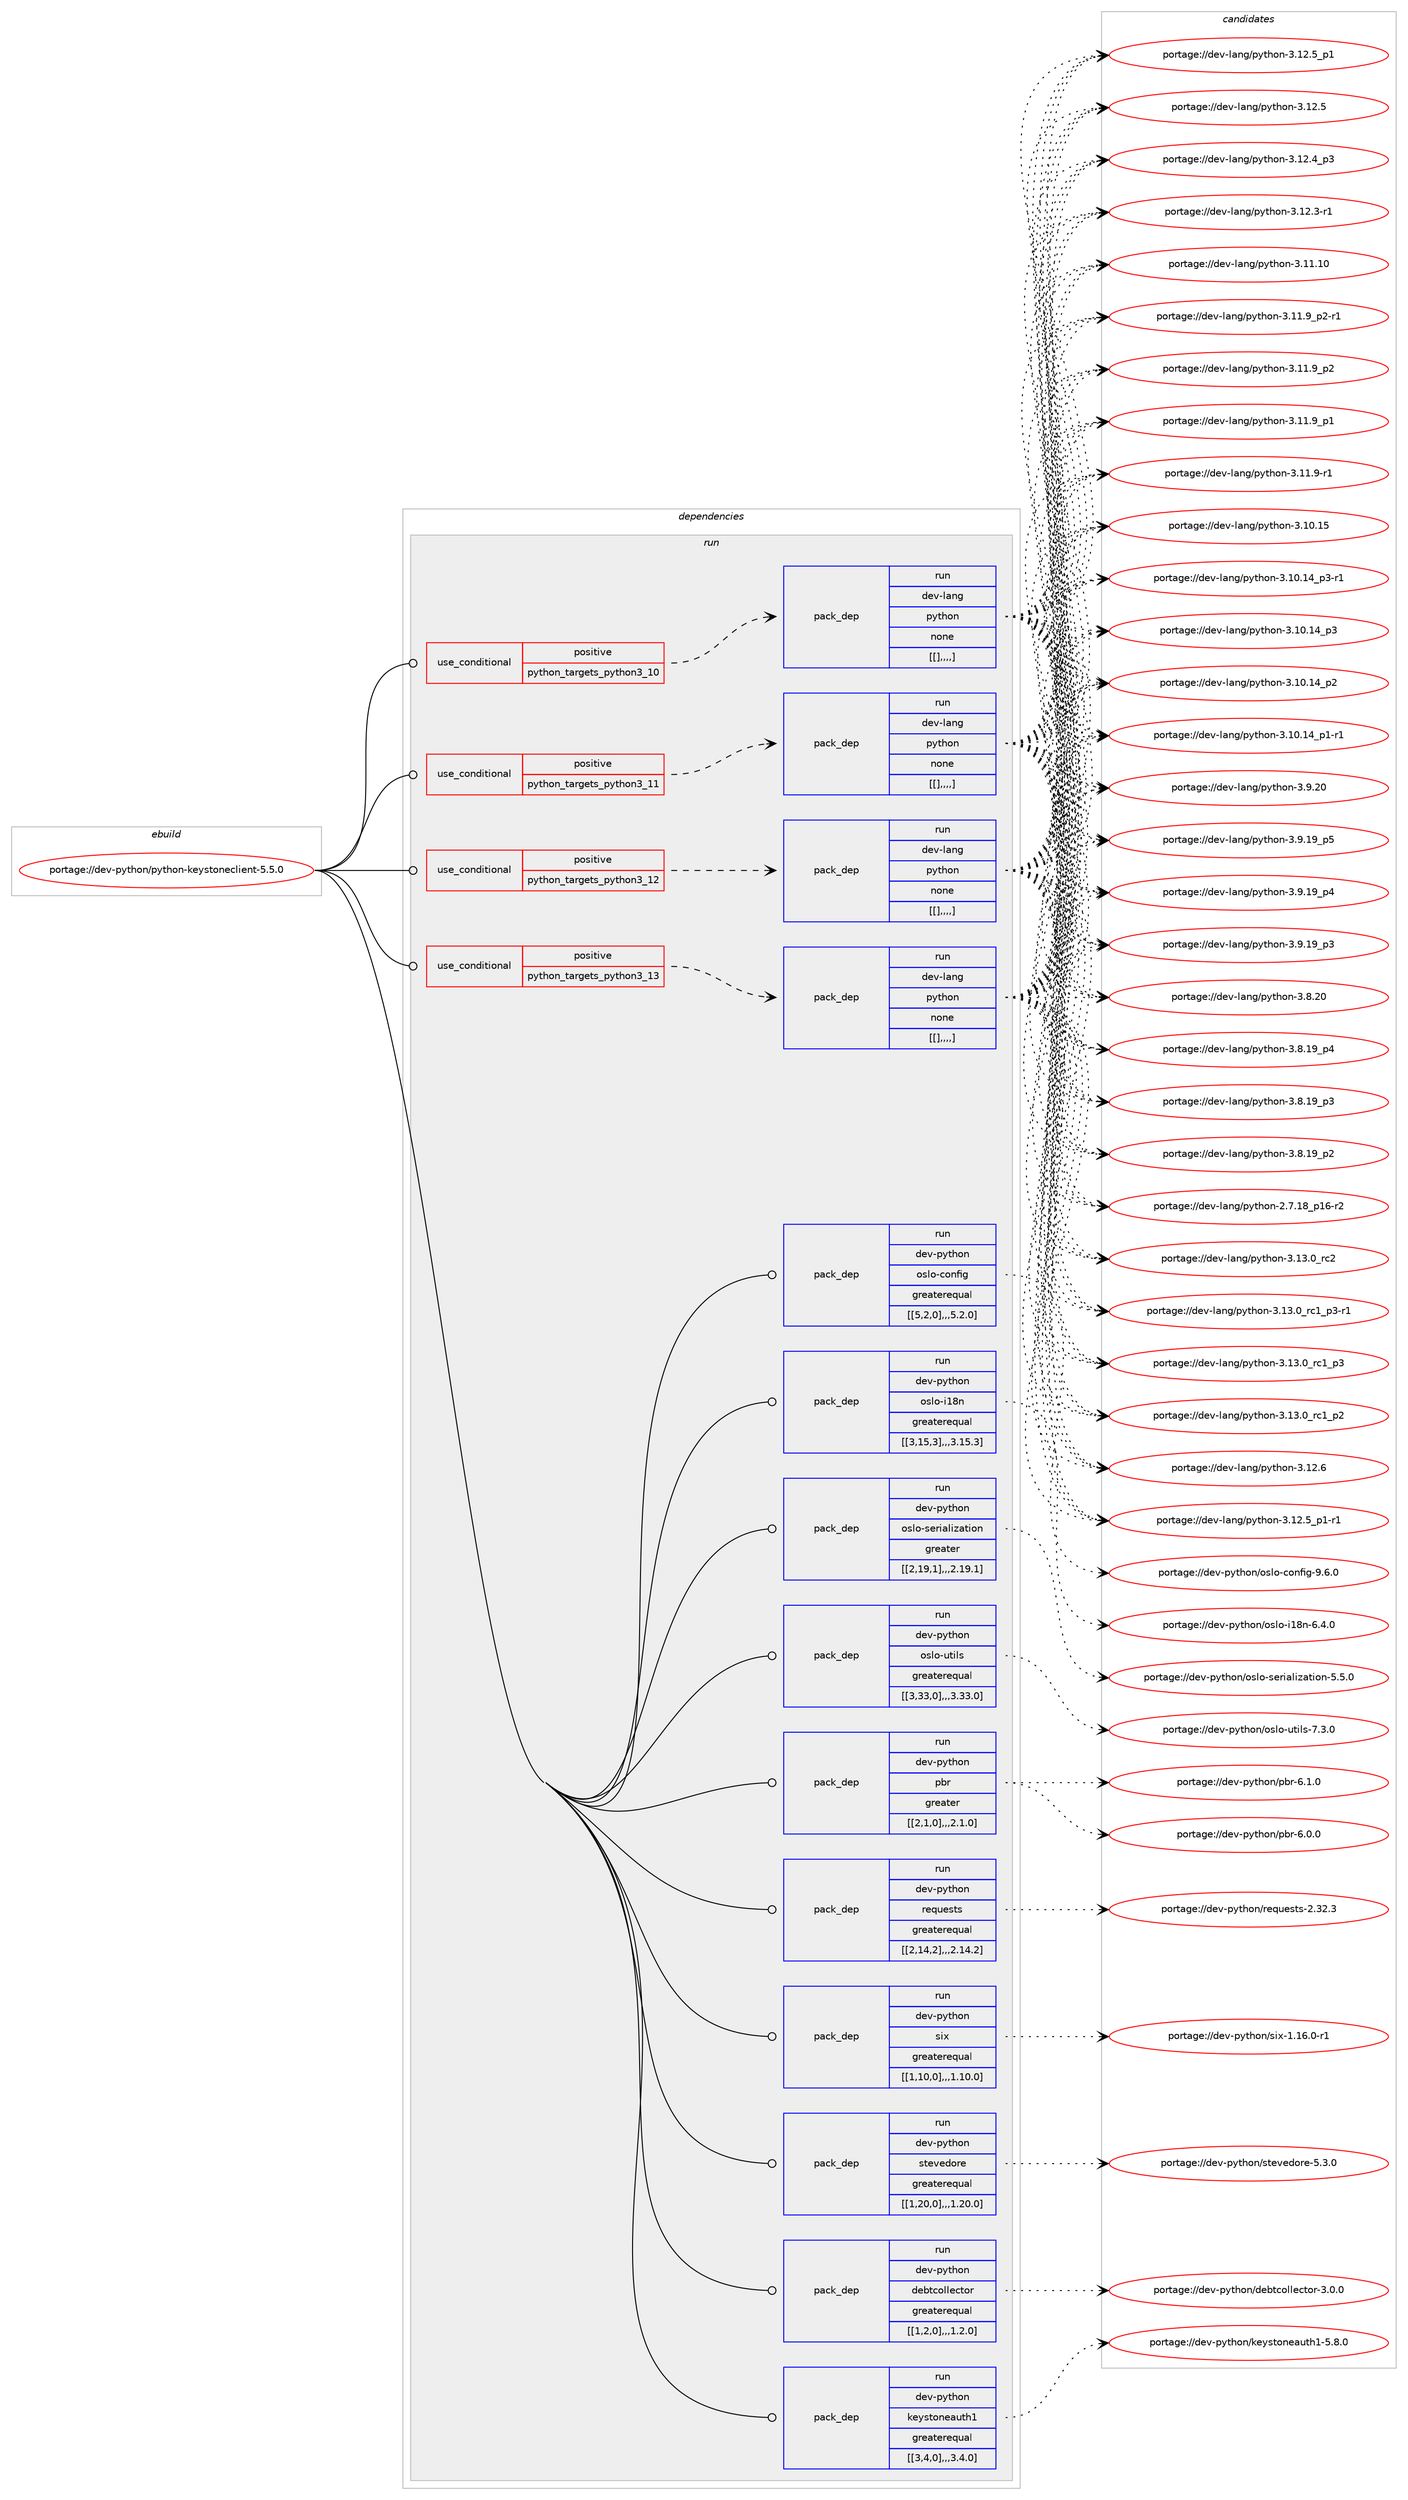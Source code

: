 digraph prolog {

# *************
# Graph options
# *************

newrank=true;
concentrate=true;
compound=true;
graph [rankdir=LR,fontname=Helvetica,fontsize=10,ranksep=1.5];#, ranksep=2.5, nodesep=0.2];
edge  [arrowhead=vee];
node  [fontname=Helvetica,fontsize=10];

# **********
# The ebuild
# **********

subgraph cluster_leftcol {
color=gray;
label=<<i>ebuild</i>>;
id [label="portage://dev-python/python-keystoneclient-5.5.0", color=red, width=4, href="../dev-python/python-keystoneclient-5.5.0.svg"];
}

# ****************
# The dependencies
# ****************

subgraph cluster_midcol {
color=gray;
label=<<i>dependencies</i>>;
subgraph cluster_compile {
fillcolor="#eeeeee";
style=filled;
label=<<i>compile</i>>;
}
subgraph cluster_compileandrun {
fillcolor="#eeeeee";
style=filled;
label=<<i>compile and run</i>>;
}
subgraph cluster_run {
fillcolor="#eeeeee";
style=filled;
label=<<i>run</i>>;
subgraph cond39201 {
dependency161919 [label=<<TABLE BORDER="0" CELLBORDER="1" CELLSPACING="0" CELLPADDING="4"><TR><TD ROWSPAN="3" CELLPADDING="10">use_conditional</TD></TR><TR><TD>positive</TD></TR><TR><TD>python_targets_python3_10</TD></TR></TABLE>>, shape=none, color=red];
subgraph pack121461 {
dependency161920 [label=<<TABLE BORDER="0" CELLBORDER="1" CELLSPACING="0" CELLPADDING="4" WIDTH="220"><TR><TD ROWSPAN="6" CELLPADDING="30">pack_dep</TD></TR><TR><TD WIDTH="110">run</TD></TR><TR><TD>dev-lang</TD></TR><TR><TD>python</TD></TR><TR><TD>none</TD></TR><TR><TD>[[],,,,]</TD></TR></TABLE>>, shape=none, color=blue];
}
dependency161919:e -> dependency161920:w [weight=20,style="dashed",arrowhead="vee"];
}
id:e -> dependency161919:w [weight=20,style="solid",arrowhead="odot"];
subgraph cond39202 {
dependency161921 [label=<<TABLE BORDER="0" CELLBORDER="1" CELLSPACING="0" CELLPADDING="4"><TR><TD ROWSPAN="3" CELLPADDING="10">use_conditional</TD></TR><TR><TD>positive</TD></TR><TR><TD>python_targets_python3_11</TD></TR></TABLE>>, shape=none, color=red];
subgraph pack121462 {
dependency161922 [label=<<TABLE BORDER="0" CELLBORDER="1" CELLSPACING="0" CELLPADDING="4" WIDTH="220"><TR><TD ROWSPAN="6" CELLPADDING="30">pack_dep</TD></TR><TR><TD WIDTH="110">run</TD></TR><TR><TD>dev-lang</TD></TR><TR><TD>python</TD></TR><TR><TD>none</TD></TR><TR><TD>[[],,,,]</TD></TR></TABLE>>, shape=none, color=blue];
}
dependency161921:e -> dependency161922:w [weight=20,style="dashed",arrowhead="vee"];
}
id:e -> dependency161921:w [weight=20,style="solid",arrowhead="odot"];
subgraph cond39203 {
dependency161923 [label=<<TABLE BORDER="0" CELLBORDER="1" CELLSPACING="0" CELLPADDING="4"><TR><TD ROWSPAN="3" CELLPADDING="10">use_conditional</TD></TR><TR><TD>positive</TD></TR><TR><TD>python_targets_python3_12</TD></TR></TABLE>>, shape=none, color=red];
subgraph pack121463 {
dependency161924 [label=<<TABLE BORDER="0" CELLBORDER="1" CELLSPACING="0" CELLPADDING="4" WIDTH="220"><TR><TD ROWSPAN="6" CELLPADDING="30">pack_dep</TD></TR><TR><TD WIDTH="110">run</TD></TR><TR><TD>dev-lang</TD></TR><TR><TD>python</TD></TR><TR><TD>none</TD></TR><TR><TD>[[],,,,]</TD></TR></TABLE>>, shape=none, color=blue];
}
dependency161923:e -> dependency161924:w [weight=20,style="dashed",arrowhead="vee"];
}
id:e -> dependency161923:w [weight=20,style="solid",arrowhead="odot"];
subgraph cond39204 {
dependency161925 [label=<<TABLE BORDER="0" CELLBORDER="1" CELLSPACING="0" CELLPADDING="4"><TR><TD ROWSPAN="3" CELLPADDING="10">use_conditional</TD></TR><TR><TD>positive</TD></TR><TR><TD>python_targets_python3_13</TD></TR></TABLE>>, shape=none, color=red];
subgraph pack121464 {
dependency161926 [label=<<TABLE BORDER="0" CELLBORDER="1" CELLSPACING="0" CELLPADDING="4" WIDTH="220"><TR><TD ROWSPAN="6" CELLPADDING="30">pack_dep</TD></TR><TR><TD WIDTH="110">run</TD></TR><TR><TD>dev-lang</TD></TR><TR><TD>python</TD></TR><TR><TD>none</TD></TR><TR><TD>[[],,,,]</TD></TR></TABLE>>, shape=none, color=blue];
}
dependency161925:e -> dependency161926:w [weight=20,style="dashed",arrowhead="vee"];
}
id:e -> dependency161925:w [weight=20,style="solid",arrowhead="odot"];
subgraph pack121465 {
dependency161927 [label=<<TABLE BORDER="0" CELLBORDER="1" CELLSPACING="0" CELLPADDING="4" WIDTH="220"><TR><TD ROWSPAN="6" CELLPADDING="30">pack_dep</TD></TR><TR><TD WIDTH="110">run</TD></TR><TR><TD>dev-python</TD></TR><TR><TD>debtcollector</TD></TR><TR><TD>greaterequal</TD></TR><TR><TD>[[1,2,0],,,1.2.0]</TD></TR></TABLE>>, shape=none, color=blue];
}
id:e -> dependency161927:w [weight=20,style="solid",arrowhead="odot"];
subgraph pack121466 {
dependency161928 [label=<<TABLE BORDER="0" CELLBORDER="1" CELLSPACING="0" CELLPADDING="4" WIDTH="220"><TR><TD ROWSPAN="6" CELLPADDING="30">pack_dep</TD></TR><TR><TD WIDTH="110">run</TD></TR><TR><TD>dev-python</TD></TR><TR><TD>keystoneauth1</TD></TR><TR><TD>greaterequal</TD></TR><TR><TD>[[3,4,0],,,3.4.0]</TD></TR></TABLE>>, shape=none, color=blue];
}
id:e -> dependency161928:w [weight=20,style="solid",arrowhead="odot"];
subgraph pack121467 {
dependency161929 [label=<<TABLE BORDER="0" CELLBORDER="1" CELLSPACING="0" CELLPADDING="4" WIDTH="220"><TR><TD ROWSPAN="6" CELLPADDING="30">pack_dep</TD></TR><TR><TD WIDTH="110">run</TD></TR><TR><TD>dev-python</TD></TR><TR><TD>oslo-config</TD></TR><TR><TD>greaterequal</TD></TR><TR><TD>[[5,2,0],,,5.2.0]</TD></TR></TABLE>>, shape=none, color=blue];
}
id:e -> dependency161929:w [weight=20,style="solid",arrowhead="odot"];
subgraph pack121468 {
dependency161930 [label=<<TABLE BORDER="0" CELLBORDER="1" CELLSPACING="0" CELLPADDING="4" WIDTH="220"><TR><TD ROWSPAN="6" CELLPADDING="30">pack_dep</TD></TR><TR><TD WIDTH="110">run</TD></TR><TR><TD>dev-python</TD></TR><TR><TD>oslo-i18n</TD></TR><TR><TD>greaterequal</TD></TR><TR><TD>[[3,15,3],,,3.15.3]</TD></TR></TABLE>>, shape=none, color=blue];
}
id:e -> dependency161930:w [weight=20,style="solid",arrowhead="odot"];
subgraph pack121469 {
dependency161931 [label=<<TABLE BORDER="0" CELLBORDER="1" CELLSPACING="0" CELLPADDING="4" WIDTH="220"><TR><TD ROWSPAN="6" CELLPADDING="30">pack_dep</TD></TR><TR><TD WIDTH="110">run</TD></TR><TR><TD>dev-python</TD></TR><TR><TD>oslo-serialization</TD></TR><TR><TD>greater</TD></TR><TR><TD>[[2,19,1],,,2.19.1]</TD></TR></TABLE>>, shape=none, color=blue];
}
id:e -> dependency161931:w [weight=20,style="solid",arrowhead="odot"];
subgraph pack121470 {
dependency161932 [label=<<TABLE BORDER="0" CELLBORDER="1" CELLSPACING="0" CELLPADDING="4" WIDTH="220"><TR><TD ROWSPAN="6" CELLPADDING="30">pack_dep</TD></TR><TR><TD WIDTH="110">run</TD></TR><TR><TD>dev-python</TD></TR><TR><TD>oslo-utils</TD></TR><TR><TD>greaterequal</TD></TR><TR><TD>[[3,33,0],,,3.33.0]</TD></TR></TABLE>>, shape=none, color=blue];
}
id:e -> dependency161932:w [weight=20,style="solid",arrowhead="odot"];
subgraph pack121471 {
dependency161933 [label=<<TABLE BORDER="0" CELLBORDER="1" CELLSPACING="0" CELLPADDING="4" WIDTH="220"><TR><TD ROWSPAN="6" CELLPADDING="30">pack_dep</TD></TR><TR><TD WIDTH="110">run</TD></TR><TR><TD>dev-python</TD></TR><TR><TD>pbr</TD></TR><TR><TD>greater</TD></TR><TR><TD>[[2,1,0],,,2.1.0]</TD></TR></TABLE>>, shape=none, color=blue];
}
id:e -> dependency161933:w [weight=20,style="solid",arrowhead="odot"];
subgraph pack121472 {
dependency161934 [label=<<TABLE BORDER="0" CELLBORDER="1" CELLSPACING="0" CELLPADDING="4" WIDTH="220"><TR><TD ROWSPAN="6" CELLPADDING="30">pack_dep</TD></TR><TR><TD WIDTH="110">run</TD></TR><TR><TD>dev-python</TD></TR><TR><TD>requests</TD></TR><TR><TD>greaterequal</TD></TR><TR><TD>[[2,14,2],,,2.14.2]</TD></TR></TABLE>>, shape=none, color=blue];
}
id:e -> dependency161934:w [weight=20,style="solid",arrowhead="odot"];
subgraph pack121473 {
dependency161935 [label=<<TABLE BORDER="0" CELLBORDER="1" CELLSPACING="0" CELLPADDING="4" WIDTH="220"><TR><TD ROWSPAN="6" CELLPADDING="30">pack_dep</TD></TR><TR><TD WIDTH="110">run</TD></TR><TR><TD>dev-python</TD></TR><TR><TD>six</TD></TR><TR><TD>greaterequal</TD></TR><TR><TD>[[1,10,0],,,1.10.0]</TD></TR></TABLE>>, shape=none, color=blue];
}
id:e -> dependency161935:w [weight=20,style="solid",arrowhead="odot"];
subgraph pack121474 {
dependency161936 [label=<<TABLE BORDER="0" CELLBORDER="1" CELLSPACING="0" CELLPADDING="4" WIDTH="220"><TR><TD ROWSPAN="6" CELLPADDING="30">pack_dep</TD></TR><TR><TD WIDTH="110">run</TD></TR><TR><TD>dev-python</TD></TR><TR><TD>stevedore</TD></TR><TR><TD>greaterequal</TD></TR><TR><TD>[[1,20,0],,,1.20.0]</TD></TR></TABLE>>, shape=none, color=blue];
}
id:e -> dependency161936:w [weight=20,style="solid",arrowhead="odot"];
}
}

# **************
# The candidates
# **************

subgraph cluster_choices {
rank=same;
color=gray;
label=<<i>candidates</i>>;

subgraph choice121461 {
color=black;
nodesep=1;
choice10010111845108971101034711212111610411111045514649514648951149950 [label="portage://dev-lang/python-3.13.0_rc2", color=red, width=4,href="../dev-lang/python-3.13.0_rc2.svg"];
choice1001011184510897110103471121211161041111104551464951464895114994995112514511449 [label="portage://dev-lang/python-3.13.0_rc1_p3-r1", color=red, width=4,href="../dev-lang/python-3.13.0_rc1_p3-r1.svg"];
choice100101118451089711010347112121116104111110455146495146489511499499511251 [label="portage://dev-lang/python-3.13.0_rc1_p3", color=red, width=4,href="../dev-lang/python-3.13.0_rc1_p3.svg"];
choice100101118451089711010347112121116104111110455146495146489511499499511250 [label="portage://dev-lang/python-3.13.0_rc1_p2", color=red, width=4,href="../dev-lang/python-3.13.0_rc1_p2.svg"];
choice10010111845108971101034711212111610411111045514649504654 [label="portage://dev-lang/python-3.12.6", color=red, width=4,href="../dev-lang/python-3.12.6.svg"];
choice1001011184510897110103471121211161041111104551464950465395112494511449 [label="portage://dev-lang/python-3.12.5_p1-r1", color=red, width=4,href="../dev-lang/python-3.12.5_p1-r1.svg"];
choice100101118451089711010347112121116104111110455146495046539511249 [label="portage://dev-lang/python-3.12.5_p1", color=red, width=4,href="../dev-lang/python-3.12.5_p1.svg"];
choice10010111845108971101034711212111610411111045514649504653 [label="portage://dev-lang/python-3.12.5", color=red, width=4,href="../dev-lang/python-3.12.5.svg"];
choice100101118451089711010347112121116104111110455146495046529511251 [label="portage://dev-lang/python-3.12.4_p3", color=red, width=4,href="../dev-lang/python-3.12.4_p3.svg"];
choice100101118451089711010347112121116104111110455146495046514511449 [label="portage://dev-lang/python-3.12.3-r1", color=red, width=4,href="../dev-lang/python-3.12.3-r1.svg"];
choice1001011184510897110103471121211161041111104551464949464948 [label="portage://dev-lang/python-3.11.10", color=red, width=4,href="../dev-lang/python-3.11.10.svg"];
choice1001011184510897110103471121211161041111104551464949465795112504511449 [label="portage://dev-lang/python-3.11.9_p2-r1", color=red, width=4,href="../dev-lang/python-3.11.9_p2-r1.svg"];
choice100101118451089711010347112121116104111110455146494946579511250 [label="portage://dev-lang/python-3.11.9_p2", color=red, width=4,href="../dev-lang/python-3.11.9_p2.svg"];
choice100101118451089711010347112121116104111110455146494946579511249 [label="portage://dev-lang/python-3.11.9_p1", color=red, width=4,href="../dev-lang/python-3.11.9_p1.svg"];
choice100101118451089711010347112121116104111110455146494946574511449 [label="portage://dev-lang/python-3.11.9-r1", color=red, width=4,href="../dev-lang/python-3.11.9-r1.svg"];
choice1001011184510897110103471121211161041111104551464948464953 [label="portage://dev-lang/python-3.10.15", color=red, width=4,href="../dev-lang/python-3.10.15.svg"];
choice100101118451089711010347112121116104111110455146494846495295112514511449 [label="portage://dev-lang/python-3.10.14_p3-r1", color=red, width=4,href="../dev-lang/python-3.10.14_p3-r1.svg"];
choice10010111845108971101034711212111610411111045514649484649529511251 [label="portage://dev-lang/python-3.10.14_p3", color=red, width=4,href="../dev-lang/python-3.10.14_p3.svg"];
choice10010111845108971101034711212111610411111045514649484649529511250 [label="portage://dev-lang/python-3.10.14_p2", color=red, width=4,href="../dev-lang/python-3.10.14_p2.svg"];
choice100101118451089711010347112121116104111110455146494846495295112494511449 [label="portage://dev-lang/python-3.10.14_p1-r1", color=red, width=4,href="../dev-lang/python-3.10.14_p1-r1.svg"];
choice10010111845108971101034711212111610411111045514657465048 [label="portage://dev-lang/python-3.9.20", color=red, width=4,href="../dev-lang/python-3.9.20.svg"];
choice100101118451089711010347112121116104111110455146574649579511253 [label="portage://dev-lang/python-3.9.19_p5", color=red, width=4,href="../dev-lang/python-3.9.19_p5.svg"];
choice100101118451089711010347112121116104111110455146574649579511252 [label="portage://dev-lang/python-3.9.19_p4", color=red, width=4,href="../dev-lang/python-3.9.19_p4.svg"];
choice100101118451089711010347112121116104111110455146574649579511251 [label="portage://dev-lang/python-3.9.19_p3", color=red, width=4,href="../dev-lang/python-3.9.19_p3.svg"];
choice10010111845108971101034711212111610411111045514656465048 [label="portage://dev-lang/python-3.8.20", color=red, width=4,href="../dev-lang/python-3.8.20.svg"];
choice100101118451089711010347112121116104111110455146564649579511252 [label="portage://dev-lang/python-3.8.19_p4", color=red, width=4,href="../dev-lang/python-3.8.19_p4.svg"];
choice100101118451089711010347112121116104111110455146564649579511251 [label="portage://dev-lang/python-3.8.19_p3", color=red, width=4,href="../dev-lang/python-3.8.19_p3.svg"];
choice100101118451089711010347112121116104111110455146564649579511250 [label="portage://dev-lang/python-3.8.19_p2", color=red, width=4,href="../dev-lang/python-3.8.19_p2.svg"];
choice100101118451089711010347112121116104111110455046554649569511249544511450 [label="portage://dev-lang/python-2.7.18_p16-r2", color=red, width=4,href="../dev-lang/python-2.7.18_p16-r2.svg"];
dependency161920:e -> choice10010111845108971101034711212111610411111045514649514648951149950:w [style=dotted,weight="100"];
dependency161920:e -> choice1001011184510897110103471121211161041111104551464951464895114994995112514511449:w [style=dotted,weight="100"];
dependency161920:e -> choice100101118451089711010347112121116104111110455146495146489511499499511251:w [style=dotted,weight="100"];
dependency161920:e -> choice100101118451089711010347112121116104111110455146495146489511499499511250:w [style=dotted,weight="100"];
dependency161920:e -> choice10010111845108971101034711212111610411111045514649504654:w [style=dotted,weight="100"];
dependency161920:e -> choice1001011184510897110103471121211161041111104551464950465395112494511449:w [style=dotted,weight="100"];
dependency161920:e -> choice100101118451089711010347112121116104111110455146495046539511249:w [style=dotted,weight="100"];
dependency161920:e -> choice10010111845108971101034711212111610411111045514649504653:w [style=dotted,weight="100"];
dependency161920:e -> choice100101118451089711010347112121116104111110455146495046529511251:w [style=dotted,weight="100"];
dependency161920:e -> choice100101118451089711010347112121116104111110455146495046514511449:w [style=dotted,weight="100"];
dependency161920:e -> choice1001011184510897110103471121211161041111104551464949464948:w [style=dotted,weight="100"];
dependency161920:e -> choice1001011184510897110103471121211161041111104551464949465795112504511449:w [style=dotted,weight="100"];
dependency161920:e -> choice100101118451089711010347112121116104111110455146494946579511250:w [style=dotted,weight="100"];
dependency161920:e -> choice100101118451089711010347112121116104111110455146494946579511249:w [style=dotted,weight="100"];
dependency161920:e -> choice100101118451089711010347112121116104111110455146494946574511449:w [style=dotted,weight="100"];
dependency161920:e -> choice1001011184510897110103471121211161041111104551464948464953:w [style=dotted,weight="100"];
dependency161920:e -> choice100101118451089711010347112121116104111110455146494846495295112514511449:w [style=dotted,weight="100"];
dependency161920:e -> choice10010111845108971101034711212111610411111045514649484649529511251:w [style=dotted,weight="100"];
dependency161920:e -> choice10010111845108971101034711212111610411111045514649484649529511250:w [style=dotted,weight="100"];
dependency161920:e -> choice100101118451089711010347112121116104111110455146494846495295112494511449:w [style=dotted,weight="100"];
dependency161920:e -> choice10010111845108971101034711212111610411111045514657465048:w [style=dotted,weight="100"];
dependency161920:e -> choice100101118451089711010347112121116104111110455146574649579511253:w [style=dotted,weight="100"];
dependency161920:e -> choice100101118451089711010347112121116104111110455146574649579511252:w [style=dotted,weight="100"];
dependency161920:e -> choice100101118451089711010347112121116104111110455146574649579511251:w [style=dotted,weight="100"];
dependency161920:e -> choice10010111845108971101034711212111610411111045514656465048:w [style=dotted,weight="100"];
dependency161920:e -> choice100101118451089711010347112121116104111110455146564649579511252:w [style=dotted,weight="100"];
dependency161920:e -> choice100101118451089711010347112121116104111110455146564649579511251:w [style=dotted,weight="100"];
dependency161920:e -> choice100101118451089711010347112121116104111110455146564649579511250:w [style=dotted,weight="100"];
dependency161920:e -> choice100101118451089711010347112121116104111110455046554649569511249544511450:w [style=dotted,weight="100"];
}
subgraph choice121462 {
color=black;
nodesep=1;
choice10010111845108971101034711212111610411111045514649514648951149950 [label="portage://dev-lang/python-3.13.0_rc2", color=red, width=4,href="../dev-lang/python-3.13.0_rc2.svg"];
choice1001011184510897110103471121211161041111104551464951464895114994995112514511449 [label="portage://dev-lang/python-3.13.0_rc1_p3-r1", color=red, width=4,href="../dev-lang/python-3.13.0_rc1_p3-r1.svg"];
choice100101118451089711010347112121116104111110455146495146489511499499511251 [label="portage://dev-lang/python-3.13.0_rc1_p3", color=red, width=4,href="../dev-lang/python-3.13.0_rc1_p3.svg"];
choice100101118451089711010347112121116104111110455146495146489511499499511250 [label="portage://dev-lang/python-3.13.0_rc1_p2", color=red, width=4,href="../dev-lang/python-3.13.0_rc1_p2.svg"];
choice10010111845108971101034711212111610411111045514649504654 [label="portage://dev-lang/python-3.12.6", color=red, width=4,href="../dev-lang/python-3.12.6.svg"];
choice1001011184510897110103471121211161041111104551464950465395112494511449 [label="portage://dev-lang/python-3.12.5_p1-r1", color=red, width=4,href="../dev-lang/python-3.12.5_p1-r1.svg"];
choice100101118451089711010347112121116104111110455146495046539511249 [label="portage://dev-lang/python-3.12.5_p1", color=red, width=4,href="../dev-lang/python-3.12.5_p1.svg"];
choice10010111845108971101034711212111610411111045514649504653 [label="portage://dev-lang/python-3.12.5", color=red, width=4,href="../dev-lang/python-3.12.5.svg"];
choice100101118451089711010347112121116104111110455146495046529511251 [label="portage://dev-lang/python-3.12.4_p3", color=red, width=4,href="../dev-lang/python-3.12.4_p3.svg"];
choice100101118451089711010347112121116104111110455146495046514511449 [label="portage://dev-lang/python-3.12.3-r1", color=red, width=4,href="../dev-lang/python-3.12.3-r1.svg"];
choice1001011184510897110103471121211161041111104551464949464948 [label="portage://dev-lang/python-3.11.10", color=red, width=4,href="../dev-lang/python-3.11.10.svg"];
choice1001011184510897110103471121211161041111104551464949465795112504511449 [label="portage://dev-lang/python-3.11.9_p2-r1", color=red, width=4,href="../dev-lang/python-3.11.9_p2-r1.svg"];
choice100101118451089711010347112121116104111110455146494946579511250 [label="portage://dev-lang/python-3.11.9_p2", color=red, width=4,href="../dev-lang/python-3.11.9_p2.svg"];
choice100101118451089711010347112121116104111110455146494946579511249 [label="portage://dev-lang/python-3.11.9_p1", color=red, width=4,href="../dev-lang/python-3.11.9_p1.svg"];
choice100101118451089711010347112121116104111110455146494946574511449 [label="portage://dev-lang/python-3.11.9-r1", color=red, width=4,href="../dev-lang/python-3.11.9-r1.svg"];
choice1001011184510897110103471121211161041111104551464948464953 [label="portage://dev-lang/python-3.10.15", color=red, width=4,href="../dev-lang/python-3.10.15.svg"];
choice100101118451089711010347112121116104111110455146494846495295112514511449 [label="portage://dev-lang/python-3.10.14_p3-r1", color=red, width=4,href="../dev-lang/python-3.10.14_p3-r1.svg"];
choice10010111845108971101034711212111610411111045514649484649529511251 [label="portage://dev-lang/python-3.10.14_p3", color=red, width=4,href="../dev-lang/python-3.10.14_p3.svg"];
choice10010111845108971101034711212111610411111045514649484649529511250 [label="portage://dev-lang/python-3.10.14_p2", color=red, width=4,href="../dev-lang/python-3.10.14_p2.svg"];
choice100101118451089711010347112121116104111110455146494846495295112494511449 [label="portage://dev-lang/python-3.10.14_p1-r1", color=red, width=4,href="../dev-lang/python-3.10.14_p1-r1.svg"];
choice10010111845108971101034711212111610411111045514657465048 [label="portage://dev-lang/python-3.9.20", color=red, width=4,href="../dev-lang/python-3.9.20.svg"];
choice100101118451089711010347112121116104111110455146574649579511253 [label="portage://dev-lang/python-3.9.19_p5", color=red, width=4,href="../dev-lang/python-3.9.19_p5.svg"];
choice100101118451089711010347112121116104111110455146574649579511252 [label="portage://dev-lang/python-3.9.19_p4", color=red, width=4,href="../dev-lang/python-3.9.19_p4.svg"];
choice100101118451089711010347112121116104111110455146574649579511251 [label="portage://dev-lang/python-3.9.19_p3", color=red, width=4,href="../dev-lang/python-3.9.19_p3.svg"];
choice10010111845108971101034711212111610411111045514656465048 [label="portage://dev-lang/python-3.8.20", color=red, width=4,href="../dev-lang/python-3.8.20.svg"];
choice100101118451089711010347112121116104111110455146564649579511252 [label="portage://dev-lang/python-3.8.19_p4", color=red, width=4,href="../dev-lang/python-3.8.19_p4.svg"];
choice100101118451089711010347112121116104111110455146564649579511251 [label="portage://dev-lang/python-3.8.19_p3", color=red, width=4,href="../dev-lang/python-3.8.19_p3.svg"];
choice100101118451089711010347112121116104111110455146564649579511250 [label="portage://dev-lang/python-3.8.19_p2", color=red, width=4,href="../dev-lang/python-3.8.19_p2.svg"];
choice100101118451089711010347112121116104111110455046554649569511249544511450 [label="portage://dev-lang/python-2.7.18_p16-r2", color=red, width=4,href="../dev-lang/python-2.7.18_p16-r2.svg"];
dependency161922:e -> choice10010111845108971101034711212111610411111045514649514648951149950:w [style=dotted,weight="100"];
dependency161922:e -> choice1001011184510897110103471121211161041111104551464951464895114994995112514511449:w [style=dotted,weight="100"];
dependency161922:e -> choice100101118451089711010347112121116104111110455146495146489511499499511251:w [style=dotted,weight="100"];
dependency161922:e -> choice100101118451089711010347112121116104111110455146495146489511499499511250:w [style=dotted,weight="100"];
dependency161922:e -> choice10010111845108971101034711212111610411111045514649504654:w [style=dotted,weight="100"];
dependency161922:e -> choice1001011184510897110103471121211161041111104551464950465395112494511449:w [style=dotted,weight="100"];
dependency161922:e -> choice100101118451089711010347112121116104111110455146495046539511249:w [style=dotted,weight="100"];
dependency161922:e -> choice10010111845108971101034711212111610411111045514649504653:w [style=dotted,weight="100"];
dependency161922:e -> choice100101118451089711010347112121116104111110455146495046529511251:w [style=dotted,weight="100"];
dependency161922:e -> choice100101118451089711010347112121116104111110455146495046514511449:w [style=dotted,weight="100"];
dependency161922:e -> choice1001011184510897110103471121211161041111104551464949464948:w [style=dotted,weight="100"];
dependency161922:e -> choice1001011184510897110103471121211161041111104551464949465795112504511449:w [style=dotted,weight="100"];
dependency161922:e -> choice100101118451089711010347112121116104111110455146494946579511250:w [style=dotted,weight="100"];
dependency161922:e -> choice100101118451089711010347112121116104111110455146494946579511249:w [style=dotted,weight="100"];
dependency161922:e -> choice100101118451089711010347112121116104111110455146494946574511449:w [style=dotted,weight="100"];
dependency161922:e -> choice1001011184510897110103471121211161041111104551464948464953:w [style=dotted,weight="100"];
dependency161922:e -> choice100101118451089711010347112121116104111110455146494846495295112514511449:w [style=dotted,weight="100"];
dependency161922:e -> choice10010111845108971101034711212111610411111045514649484649529511251:w [style=dotted,weight="100"];
dependency161922:e -> choice10010111845108971101034711212111610411111045514649484649529511250:w [style=dotted,weight="100"];
dependency161922:e -> choice100101118451089711010347112121116104111110455146494846495295112494511449:w [style=dotted,weight="100"];
dependency161922:e -> choice10010111845108971101034711212111610411111045514657465048:w [style=dotted,weight="100"];
dependency161922:e -> choice100101118451089711010347112121116104111110455146574649579511253:w [style=dotted,weight="100"];
dependency161922:e -> choice100101118451089711010347112121116104111110455146574649579511252:w [style=dotted,weight="100"];
dependency161922:e -> choice100101118451089711010347112121116104111110455146574649579511251:w [style=dotted,weight="100"];
dependency161922:e -> choice10010111845108971101034711212111610411111045514656465048:w [style=dotted,weight="100"];
dependency161922:e -> choice100101118451089711010347112121116104111110455146564649579511252:w [style=dotted,weight="100"];
dependency161922:e -> choice100101118451089711010347112121116104111110455146564649579511251:w [style=dotted,weight="100"];
dependency161922:e -> choice100101118451089711010347112121116104111110455146564649579511250:w [style=dotted,weight="100"];
dependency161922:e -> choice100101118451089711010347112121116104111110455046554649569511249544511450:w [style=dotted,weight="100"];
}
subgraph choice121463 {
color=black;
nodesep=1;
choice10010111845108971101034711212111610411111045514649514648951149950 [label="portage://dev-lang/python-3.13.0_rc2", color=red, width=4,href="../dev-lang/python-3.13.0_rc2.svg"];
choice1001011184510897110103471121211161041111104551464951464895114994995112514511449 [label="portage://dev-lang/python-3.13.0_rc1_p3-r1", color=red, width=4,href="../dev-lang/python-3.13.0_rc1_p3-r1.svg"];
choice100101118451089711010347112121116104111110455146495146489511499499511251 [label="portage://dev-lang/python-3.13.0_rc1_p3", color=red, width=4,href="../dev-lang/python-3.13.0_rc1_p3.svg"];
choice100101118451089711010347112121116104111110455146495146489511499499511250 [label="portage://dev-lang/python-3.13.0_rc1_p2", color=red, width=4,href="../dev-lang/python-3.13.0_rc1_p2.svg"];
choice10010111845108971101034711212111610411111045514649504654 [label="portage://dev-lang/python-3.12.6", color=red, width=4,href="../dev-lang/python-3.12.6.svg"];
choice1001011184510897110103471121211161041111104551464950465395112494511449 [label="portage://dev-lang/python-3.12.5_p1-r1", color=red, width=4,href="../dev-lang/python-3.12.5_p1-r1.svg"];
choice100101118451089711010347112121116104111110455146495046539511249 [label="portage://dev-lang/python-3.12.5_p1", color=red, width=4,href="../dev-lang/python-3.12.5_p1.svg"];
choice10010111845108971101034711212111610411111045514649504653 [label="portage://dev-lang/python-3.12.5", color=red, width=4,href="../dev-lang/python-3.12.5.svg"];
choice100101118451089711010347112121116104111110455146495046529511251 [label="portage://dev-lang/python-3.12.4_p3", color=red, width=4,href="../dev-lang/python-3.12.4_p3.svg"];
choice100101118451089711010347112121116104111110455146495046514511449 [label="portage://dev-lang/python-3.12.3-r1", color=red, width=4,href="../dev-lang/python-3.12.3-r1.svg"];
choice1001011184510897110103471121211161041111104551464949464948 [label="portage://dev-lang/python-3.11.10", color=red, width=4,href="../dev-lang/python-3.11.10.svg"];
choice1001011184510897110103471121211161041111104551464949465795112504511449 [label="portage://dev-lang/python-3.11.9_p2-r1", color=red, width=4,href="../dev-lang/python-3.11.9_p2-r1.svg"];
choice100101118451089711010347112121116104111110455146494946579511250 [label="portage://dev-lang/python-3.11.9_p2", color=red, width=4,href="../dev-lang/python-3.11.9_p2.svg"];
choice100101118451089711010347112121116104111110455146494946579511249 [label="portage://dev-lang/python-3.11.9_p1", color=red, width=4,href="../dev-lang/python-3.11.9_p1.svg"];
choice100101118451089711010347112121116104111110455146494946574511449 [label="portage://dev-lang/python-3.11.9-r1", color=red, width=4,href="../dev-lang/python-3.11.9-r1.svg"];
choice1001011184510897110103471121211161041111104551464948464953 [label="portage://dev-lang/python-3.10.15", color=red, width=4,href="../dev-lang/python-3.10.15.svg"];
choice100101118451089711010347112121116104111110455146494846495295112514511449 [label="portage://dev-lang/python-3.10.14_p3-r1", color=red, width=4,href="../dev-lang/python-3.10.14_p3-r1.svg"];
choice10010111845108971101034711212111610411111045514649484649529511251 [label="portage://dev-lang/python-3.10.14_p3", color=red, width=4,href="../dev-lang/python-3.10.14_p3.svg"];
choice10010111845108971101034711212111610411111045514649484649529511250 [label="portage://dev-lang/python-3.10.14_p2", color=red, width=4,href="../dev-lang/python-3.10.14_p2.svg"];
choice100101118451089711010347112121116104111110455146494846495295112494511449 [label="portage://dev-lang/python-3.10.14_p1-r1", color=red, width=4,href="../dev-lang/python-3.10.14_p1-r1.svg"];
choice10010111845108971101034711212111610411111045514657465048 [label="portage://dev-lang/python-3.9.20", color=red, width=4,href="../dev-lang/python-3.9.20.svg"];
choice100101118451089711010347112121116104111110455146574649579511253 [label="portage://dev-lang/python-3.9.19_p5", color=red, width=4,href="../dev-lang/python-3.9.19_p5.svg"];
choice100101118451089711010347112121116104111110455146574649579511252 [label="portage://dev-lang/python-3.9.19_p4", color=red, width=4,href="../dev-lang/python-3.9.19_p4.svg"];
choice100101118451089711010347112121116104111110455146574649579511251 [label="portage://dev-lang/python-3.9.19_p3", color=red, width=4,href="../dev-lang/python-3.9.19_p3.svg"];
choice10010111845108971101034711212111610411111045514656465048 [label="portage://dev-lang/python-3.8.20", color=red, width=4,href="../dev-lang/python-3.8.20.svg"];
choice100101118451089711010347112121116104111110455146564649579511252 [label="portage://dev-lang/python-3.8.19_p4", color=red, width=4,href="../dev-lang/python-3.8.19_p4.svg"];
choice100101118451089711010347112121116104111110455146564649579511251 [label="portage://dev-lang/python-3.8.19_p3", color=red, width=4,href="../dev-lang/python-3.8.19_p3.svg"];
choice100101118451089711010347112121116104111110455146564649579511250 [label="portage://dev-lang/python-3.8.19_p2", color=red, width=4,href="../dev-lang/python-3.8.19_p2.svg"];
choice100101118451089711010347112121116104111110455046554649569511249544511450 [label="portage://dev-lang/python-2.7.18_p16-r2", color=red, width=4,href="../dev-lang/python-2.7.18_p16-r2.svg"];
dependency161924:e -> choice10010111845108971101034711212111610411111045514649514648951149950:w [style=dotted,weight="100"];
dependency161924:e -> choice1001011184510897110103471121211161041111104551464951464895114994995112514511449:w [style=dotted,weight="100"];
dependency161924:e -> choice100101118451089711010347112121116104111110455146495146489511499499511251:w [style=dotted,weight="100"];
dependency161924:e -> choice100101118451089711010347112121116104111110455146495146489511499499511250:w [style=dotted,weight="100"];
dependency161924:e -> choice10010111845108971101034711212111610411111045514649504654:w [style=dotted,weight="100"];
dependency161924:e -> choice1001011184510897110103471121211161041111104551464950465395112494511449:w [style=dotted,weight="100"];
dependency161924:e -> choice100101118451089711010347112121116104111110455146495046539511249:w [style=dotted,weight="100"];
dependency161924:e -> choice10010111845108971101034711212111610411111045514649504653:w [style=dotted,weight="100"];
dependency161924:e -> choice100101118451089711010347112121116104111110455146495046529511251:w [style=dotted,weight="100"];
dependency161924:e -> choice100101118451089711010347112121116104111110455146495046514511449:w [style=dotted,weight="100"];
dependency161924:e -> choice1001011184510897110103471121211161041111104551464949464948:w [style=dotted,weight="100"];
dependency161924:e -> choice1001011184510897110103471121211161041111104551464949465795112504511449:w [style=dotted,weight="100"];
dependency161924:e -> choice100101118451089711010347112121116104111110455146494946579511250:w [style=dotted,weight="100"];
dependency161924:e -> choice100101118451089711010347112121116104111110455146494946579511249:w [style=dotted,weight="100"];
dependency161924:e -> choice100101118451089711010347112121116104111110455146494946574511449:w [style=dotted,weight="100"];
dependency161924:e -> choice1001011184510897110103471121211161041111104551464948464953:w [style=dotted,weight="100"];
dependency161924:e -> choice100101118451089711010347112121116104111110455146494846495295112514511449:w [style=dotted,weight="100"];
dependency161924:e -> choice10010111845108971101034711212111610411111045514649484649529511251:w [style=dotted,weight="100"];
dependency161924:e -> choice10010111845108971101034711212111610411111045514649484649529511250:w [style=dotted,weight="100"];
dependency161924:e -> choice100101118451089711010347112121116104111110455146494846495295112494511449:w [style=dotted,weight="100"];
dependency161924:e -> choice10010111845108971101034711212111610411111045514657465048:w [style=dotted,weight="100"];
dependency161924:e -> choice100101118451089711010347112121116104111110455146574649579511253:w [style=dotted,weight="100"];
dependency161924:e -> choice100101118451089711010347112121116104111110455146574649579511252:w [style=dotted,weight="100"];
dependency161924:e -> choice100101118451089711010347112121116104111110455146574649579511251:w [style=dotted,weight="100"];
dependency161924:e -> choice10010111845108971101034711212111610411111045514656465048:w [style=dotted,weight="100"];
dependency161924:e -> choice100101118451089711010347112121116104111110455146564649579511252:w [style=dotted,weight="100"];
dependency161924:e -> choice100101118451089711010347112121116104111110455146564649579511251:w [style=dotted,weight="100"];
dependency161924:e -> choice100101118451089711010347112121116104111110455146564649579511250:w [style=dotted,weight="100"];
dependency161924:e -> choice100101118451089711010347112121116104111110455046554649569511249544511450:w [style=dotted,weight="100"];
}
subgraph choice121464 {
color=black;
nodesep=1;
choice10010111845108971101034711212111610411111045514649514648951149950 [label="portage://dev-lang/python-3.13.0_rc2", color=red, width=4,href="../dev-lang/python-3.13.0_rc2.svg"];
choice1001011184510897110103471121211161041111104551464951464895114994995112514511449 [label="portage://dev-lang/python-3.13.0_rc1_p3-r1", color=red, width=4,href="../dev-lang/python-3.13.0_rc1_p3-r1.svg"];
choice100101118451089711010347112121116104111110455146495146489511499499511251 [label="portage://dev-lang/python-3.13.0_rc1_p3", color=red, width=4,href="../dev-lang/python-3.13.0_rc1_p3.svg"];
choice100101118451089711010347112121116104111110455146495146489511499499511250 [label="portage://dev-lang/python-3.13.0_rc1_p2", color=red, width=4,href="../dev-lang/python-3.13.0_rc1_p2.svg"];
choice10010111845108971101034711212111610411111045514649504654 [label="portage://dev-lang/python-3.12.6", color=red, width=4,href="../dev-lang/python-3.12.6.svg"];
choice1001011184510897110103471121211161041111104551464950465395112494511449 [label="portage://dev-lang/python-3.12.5_p1-r1", color=red, width=4,href="../dev-lang/python-3.12.5_p1-r1.svg"];
choice100101118451089711010347112121116104111110455146495046539511249 [label="portage://dev-lang/python-3.12.5_p1", color=red, width=4,href="../dev-lang/python-3.12.5_p1.svg"];
choice10010111845108971101034711212111610411111045514649504653 [label="portage://dev-lang/python-3.12.5", color=red, width=4,href="../dev-lang/python-3.12.5.svg"];
choice100101118451089711010347112121116104111110455146495046529511251 [label="portage://dev-lang/python-3.12.4_p3", color=red, width=4,href="../dev-lang/python-3.12.4_p3.svg"];
choice100101118451089711010347112121116104111110455146495046514511449 [label="portage://dev-lang/python-3.12.3-r1", color=red, width=4,href="../dev-lang/python-3.12.3-r1.svg"];
choice1001011184510897110103471121211161041111104551464949464948 [label="portage://dev-lang/python-3.11.10", color=red, width=4,href="../dev-lang/python-3.11.10.svg"];
choice1001011184510897110103471121211161041111104551464949465795112504511449 [label="portage://dev-lang/python-3.11.9_p2-r1", color=red, width=4,href="../dev-lang/python-3.11.9_p2-r1.svg"];
choice100101118451089711010347112121116104111110455146494946579511250 [label="portage://dev-lang/python-3.11.9_p2", color=red, width=4,href="../dev-lang/python-3.11.9_p2.svg"];
choice100101118451089711010347112121116104111110455146494946579511249 [label="portage://dev-lang/python-3.11.9_p1", color=red, width=4,href="../dev-lang/python-3.11.9_p1.svg"];
choice100101118451089711010347112121116104111110455146494946574511449 [label="portage://dev-lang/python-3.11.9-r1", color=red, width=4,href="../dev-lang/python-3.11.9-r1.svg"];
choice1001011184510897110103471121211161041111104551464948464953 [label="portage://dev-lang/python-3.10.15", color=red, width=4,href="../dev-lang/python-3.10.15.svg"];
choice100101118451089711010347112121116104111110455146494846495295112514511449 [label="portage://dev-lang/python-3.10.14_p3-r1", color=red, width=4,href="../dev-lang/python-3.10.14_p3-r1.svg"];
choice10010111845108971101034711212111610411111045514649484649529511251 [label="portage://dev-lang/python-3.10.14_p3", color=red, width=4,href="../dev-lang/python-3.10.14_p3.svg"];
choice10010111845108971101034711212111610411111045514649484649529511250 [label="portage://dev-lang/python-3.10.14_p2", color=red, width=4,href="../dev-lang/python-3.10.14_p2.svg"];
choice100101118451089711010347112121116104111110455146494846495295112494511449 [label="portage://dev-lang/python-3.10.14_p1-r1", color=red, width=4,href="../dev-lang/python-3.10.14_p1-r1.svg"];
choice10010111845108971101034711212111610411111045514657465048 [label="portage://dev-lang/python-3.9.20", color=red, width=4,href="../dev-lang/python-3.9.20.svg"];
choice100101118451089711010347112121116104111110455146574649579511253 [label="portage://dev-lang/python-3.9.19_p5", color=red, width=4,href="../dev-lang/python-3.9.19_p5.svg"];
choice100101118451089711010347112121116104111110455146574649579511252 [label="portage://dev-lang/python-3.9.19_p4", color=red, width=4,href="../dev-lang/python-3.9.19_p4.svg"];
choice100101118451089711010347112121116104111110455146574649579511251 [label="portage://dev-lang/python-3.9.19_p3", color=red, width=4,href="../dev-lang/python-3.9.19_p3.svg"];
choice10010111845108971101034711212111610411111045514656465048 [label="portage://dev-lang/python-3.8.20", color=red, width=4,href="../dev-lang/python-3.8.20.svg"];
choice100101118451089711010347112121116104111110455146564649579511252 [label="portage://dev-lang/python-3.8.19_p4", color=red, width=4,href="../dev-lang/python-3.8.19_p4.svg"];
choice100101118451089711010347112121116104111110455146564649579511251 [label="portage://dev-lang/python-3.8.19_p3", color=red, width=4,href="../dev-lang/python-3.8.19_p3.svg"];
choice100101118451089711010347112121116104111110455146564649579511250 [label="portage://dev-lang/python-3.8.19_p2", color=red, width=4,href="../dev-lang/python-3.8.19_p2.svg"];
choice100101118451089711010347112121116104111110455046554649569511249544511450 [label="portage://dev-lang/python-2.7.18_p16-r2", color=red, width=4,href="../dev-lang/python-2.7.18_p16-r2.svg"];
dependency161926:e -> choice10010111845108971101034711212111610411111045514649514648951149950:w [style=dotted,weight="100"];
dependency161926:e -> choice1001011184510897110103471121211161041111104551464951464895114994995112514511449:w [style=dotted,weight="100"];
dependency161926:e -> choice100101118451089711010347112121116104111110455146495146489511499499511251:w [style=dotted,weight="100"];
dependency161926:e -> choice100101118451089711010347112121116104111110455146495146489511499499511250:w [style=dotted,weight="100"];
dependency161926:e -> choice10010111845108971101034711212111610411111045514649504654:w [style=dotted,weight="100"];
dependency161926:e -> choice1001011184510897110103471121211161041111104551464950465395112494511449:w [style=dotted,weight="100"];
dependency161926:e -> choice100101118451089711010347112121116104111110455146495046539511249:w [style=dotted,weight="100"];
dependency161926:e -> choice10010111845108971101034711212111610411111045514649504653:w [style=dotted,weight="100"];
dependency161926:e -> choice100101118451089711010347112121116104111110455146495046529511251:w [style=dotted,weight="100"];
dependency161926:e -> choice100101118451089711010347112121116104111110455146495046514511449:w [style=dotted,weight="100"];
dependency161926:e -> choice1001011184510897110103471121211161041111104551464949464948:w [style=dotted,weight="100"];
dependency161926:e -> choice1001011184510897110103471121211161041111104551464949465795112504511449:w [style=dotted,weight="100"];
dependency161926:e -> choice100101118451089711010347112121116104111110455146494946579511250:w [style=dotted,weight="100"];
dependency161926:e -> choice100101118451089711010347112121116104111110455146494946579511249:w [style=dotted,weight="100"];
dependency161926:e -> choice100101118451089711010347112121116104111110455146494946574511449:w [style=dotted,weight="100"];
dependency161926:e -> choice1001011184510897110103471121211161041111104551464948464953:w [style=dotted,weight="100"];
dependency161926:e -> choice100101118451089711010347112121116104111110455146494846495295112514511449:w [style=dotted,weight="100"];
dependency161926:e -> choice10010111845108971101034711212111610411111045514649484649529511251:w [style=dotted,weight="100"];
dependency161926:e -> choice10010111845108971101034711212111610411111045514649484649529511250:w [style=dotted,weight="100"];
dependency161926:e -> choice100101118451089711010347112121116104111110455146494846495295112494511449:w [style=dotted,weight="100"];
dependency161926:e -> choice10010111845108971101034711212111610411111045514657465048:w [style=dotted,weight="100"];
dependency161926:e -> choice100101118451089711010347112121116104111110455146574649579511253:w [style=dotted,weight="100"];
dependency161926:e -> choice100101118451089711010347112121116104111110455146574649579511252:w [style=dotted,weight="100"];
dependency161926:e -> choice100101118451089711010347112121116104111110455146574649579511251:w [style=dotted,weight="100"];
dependency161926:e -> choice10010111845108971101034711212111610411111045514656465048:w [style=dotted,weight="100"];
dependency161926:e -> choice100101118451089711010347112121116104111110455146564649579511252:w [style=dotted,weight="100"];
dependency161926:e -> choice100101118451089711010347112121116104111110455146564649579511251:w [style=dotted,weight="100"];
dependency161926:e -> choice100101118451089711010347112121116104111110455146564649579511250:w [style=dotted,weight="100"];
dependency161926:e -> choice100101118451089711010347112121116104111110455046554649569511249544511450:w [style=dotted,weight="100"];
}
subgraph choice121465 {
color=black;
nodesep=1;
choice1001011184511212111610411111047100101981169911110810810199116111114455146484648 [label="portage://dev-python/debtcollector-3.0.0", color=red, width=4,href="../dev-python/debtcollector-3.0.0.svg"];
dependency161927:e -> choice1001011184511212111610411111047100101981169911110810810199116111114455146484648:w [style=dotted,weight="100"];
}
subgraph choice121466 {
color=black;
nodesep=1;
choice10010111845112121116104111110471071011211151161111101019711711610449455346564648 [label="portage://dev-python/keystoneauth1-5.8.0", color=red, width=4,href="../dev-python/keystoneauth1-5.8.0.svg"];
dependency161928:e -> choice10010111845112121116104111110471071011211151161111101019711711610449455346564648:w [style=dotted,weight="100"];
}
subgraph choice121467 {
color=black;
nodesep=1;
choice10010111845112121116104111110471111151081114599111110102105103455746544648 [label="portage://dev-python/oslo-config-9.6.0", color=red, width=4,href="../dev-python/oslo-config-9.6.0.svg"];
dependency161929:e -> choice10010111845112121116104111110471111151081114599111110102105103455746544648:w [style=dotted,weight="100"];
}
subgraph choice121468 {
color=black;
nodesep=1;
choice1001011184511212111610411111047111115108111451054956110455446524648 [label="portage://dev-python/oslo-i18n-6.4.0", color=red, width=4,href="../dev-python/oslo-i18n-6.4.0.svg"];
dependency161930:e -> choice1001011184511212111610411111047111115108111451054956110455446524648:w [style=dotted,weight="100"];
}
subgraph choice121469 {
color=black;
nodesep=1;
choice1001011184511212111610411111047111115108111451151011141059710810512297116105111110455346534648 [label="portage://dev-python/oslo-serialization-5.5.0", color=red, width=4,href="../dev-python/oslo-serialization-5.5.0.svg"];
dependency161931:e -> choice1001011184511212111610411111047111115108111451151011141059710810512297116105111110455346534648:w [style=dotted,weight="100"];
}
subgraph choice121470 {
color=black;
nodesep=1;
choice100101118451121211161041111104711111510811145117116105108115455546514648 [label="portage://dev-python/oslo-utils-7.3.0", color=red, width=4,href="../dev-python/oslo-utils-7.3.0.svg"];
dependency161932:e -> choice100101118451121211161041111104711111510811145117116105108115455546514648:w [style=dotted,weight="100"];
}
subgraph choice121471 {
color=black;
nodesep=1;
choice100101118451121211161041111104711298114455446494648 [label="portage://dev-python/pbr-6.1.0", color=red, width=4,href="../dev-python/pbr-6.1.0.svg"];
choice100101118451121211161041111104711298114455446484648 [label="portage://dev-python/pbr-6.0.0", color=red, width=4,href="../dev-python/pbr-6.0.0.svg"];
dependency161933:e -> choice100101118451121211161041111104711298114455446494648:w [style=dotted,weight="100"];
dependency161933:e -> choice100101118451121211161041111104711298114455446484648:w [style=dotted,weight="100"];
}
subgraph choice121472 {
color=black;
nodesep=1;
choice100101118451121211161041111104711410111311710111511611545504651504651 [label="portage://dev-python/requests-2.32.3", color=red, width=4,href="../dev-python/requests-2.32.3.svg"];
dependency161934:e -> choice100101118451121211161041111104711410111311710111511611545504651504651:w [style=dotted,weight="100"];
}
subgraph choice121473 {
color=black;
nodesep=1;
choice1001011184511212111610411111047115105120454946495446484511449 [label="portage://dev-python/six-1.16.0-r1", color=red, width=4,href="../dev-python/six-1.16.0-r1.svg"];
dependency161935:e -> choice1001011184511212111610411111047115105120454946495446484511449:w [style=dotted,weight="100"];
}
subgraph choice121474 {
color=black;
nodesep=1;
choice1001011184511212111610411111047115116101118101100111114101455346514648 [label="portage://dev-python/stevedore-5.3.0", color=red, width=4,href="../dev-python/stevedore-5.3.0.svg"];
dependency161936:e -> choice1001011184511212111610411111047115116101118101100111114101455346514648:w [style=dotted,weight="100"];
}
}

}
